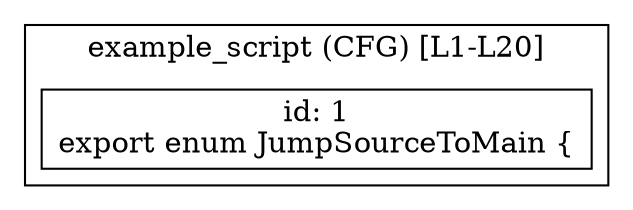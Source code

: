 digraph "69.ts" {
  subgraph "cluster_1" {
    label="example_script (CFG) [L1-L20]";
    node_1_1 [label="id: 1\nexport enum JumpSourceToMain {", shape=box];
  }
}